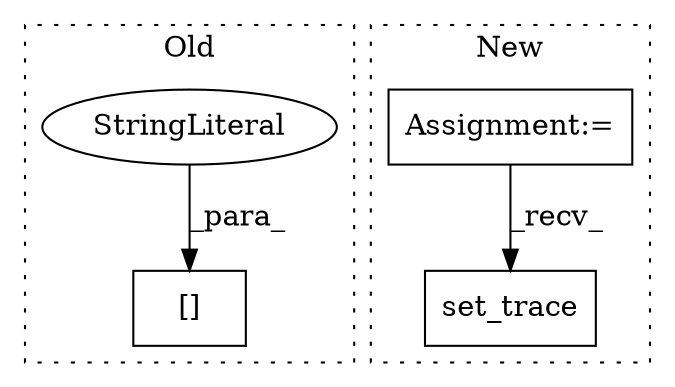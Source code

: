 digraph G {
subgraph cluster0 {
1 [label="[]" a="2" s="5695,5710" l="9,1" shape="box"];
3 [label="StringLiteral" a="45" s="5704" l="6" shape="ellipse"];
label = "Old";
style="dotted";
}
subgraph cluster1 {
2 [label="set_trace" a="32" s="5927" l="11" shape="box"];
4 [label="Assignment:=" a="7" s="5139" l="3" shape="box"];
label = "New";
style="dotted";
}
3 -> 1 [label="_para_"];
4 -> 2 [label="_recv_"];
}